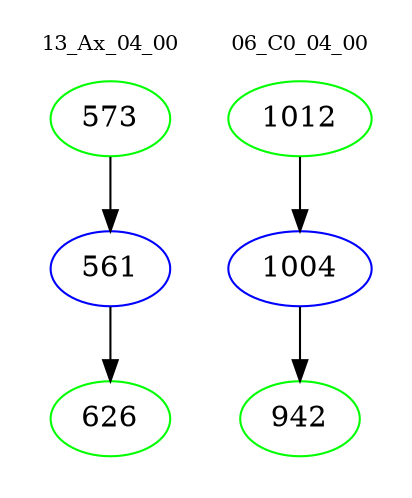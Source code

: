 digraph{
subgraph cluster_0 {
color = white
label = "13_Ax_04_00";
fontsize=10;
T0_573 [label="573", color="green"]
T0_573 -> T0_561 [color="black"]
T0_561 [label="561", color="blue"]
T0_561 -> T0_626 [color="black"]
T0_626 [label="626", color="green"]
}
subgraph cluster_1 {
color = white
label = "06_C0_04_00";
fontsize=10;
T1_1012 [label="1012", color="green"]
T1_1012 -> T1_1004 [color="black"]
T1_1004 [label="1004", color="blue"]
T1_1004 -> T1_942 [color="black"]
T1_942 [label="942", color="green"]
}
}
